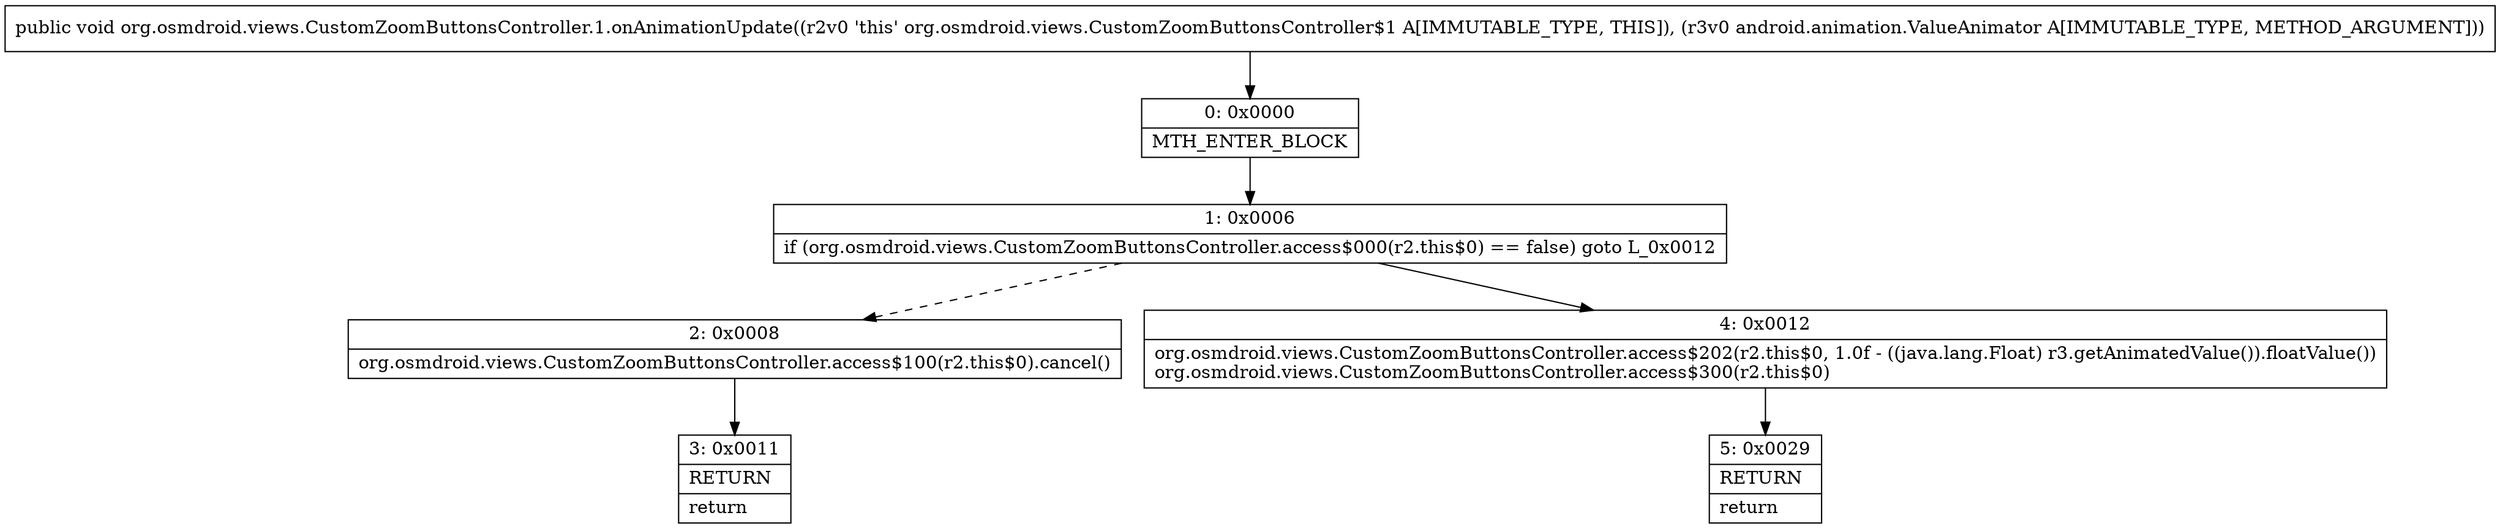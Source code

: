 digraph "CFG fororg.osmdroid.views.CustomZoomButtonsController.1.onAnimationUpdate(Landroid\/animation\/ValueAnimator;)V" {
Node_0 [shape=record,label="{0\:\ 0x0000|MTH_ENTER_BLOCK\l}"];
Node_1 [shape=record,label="{1\:\ 0x0006|if (org.osmdroid.views.CustomZoomButtonsController.access$000(r2.this$0) == false) goto L_0x0012\l}"];
Node_2 [shape=record,label="{2\:\ 0x0008|org.osmdroid.views.CustomZoomButtonsController.access$100(r2.this$0).cancel()\l}"];
Node_3 [shape=record,label="{3\:\ 0x0011|RETURN\l|return\l}"];
Node_4 [shape=record,label="{4\:\ 0x0012|org.osmdroid.views.CustomZoomButtonsController.access$202(r2.this$0, 1.0f \- ((java.lang.Float) r3.getAnimatedValue()).floatValue())\lorg.osmdroid.views.CustomZoomButtonsController.access$300(r2.this$0)\l}"];
Node_5 [shape=record,label="{5\:\ 0x0029|RETURN\l|return\l}"];
MethodNode[shape=record,label="{public void org.osmdroid.views.CustomZoomButtonsController.1.onAnimationUpdate((r2v0 'this' org.osmdroid.views.CustomZoomButtonsController$1 A[IMMUTABLE_TYPE, THIS]), (r3v0 android.animation.ValueAnimator A[IMMUTABLE_TYPE, METHOD_ARGUMENT])) }"];
MethodNode -> Node_0;
Node_0 -> Node_1;
Node_1 -> Node_2[style=dashed];
Node_1 -> Node_4;
Node_2 -> Node_3;
Node_4 -> Node_5;
}

